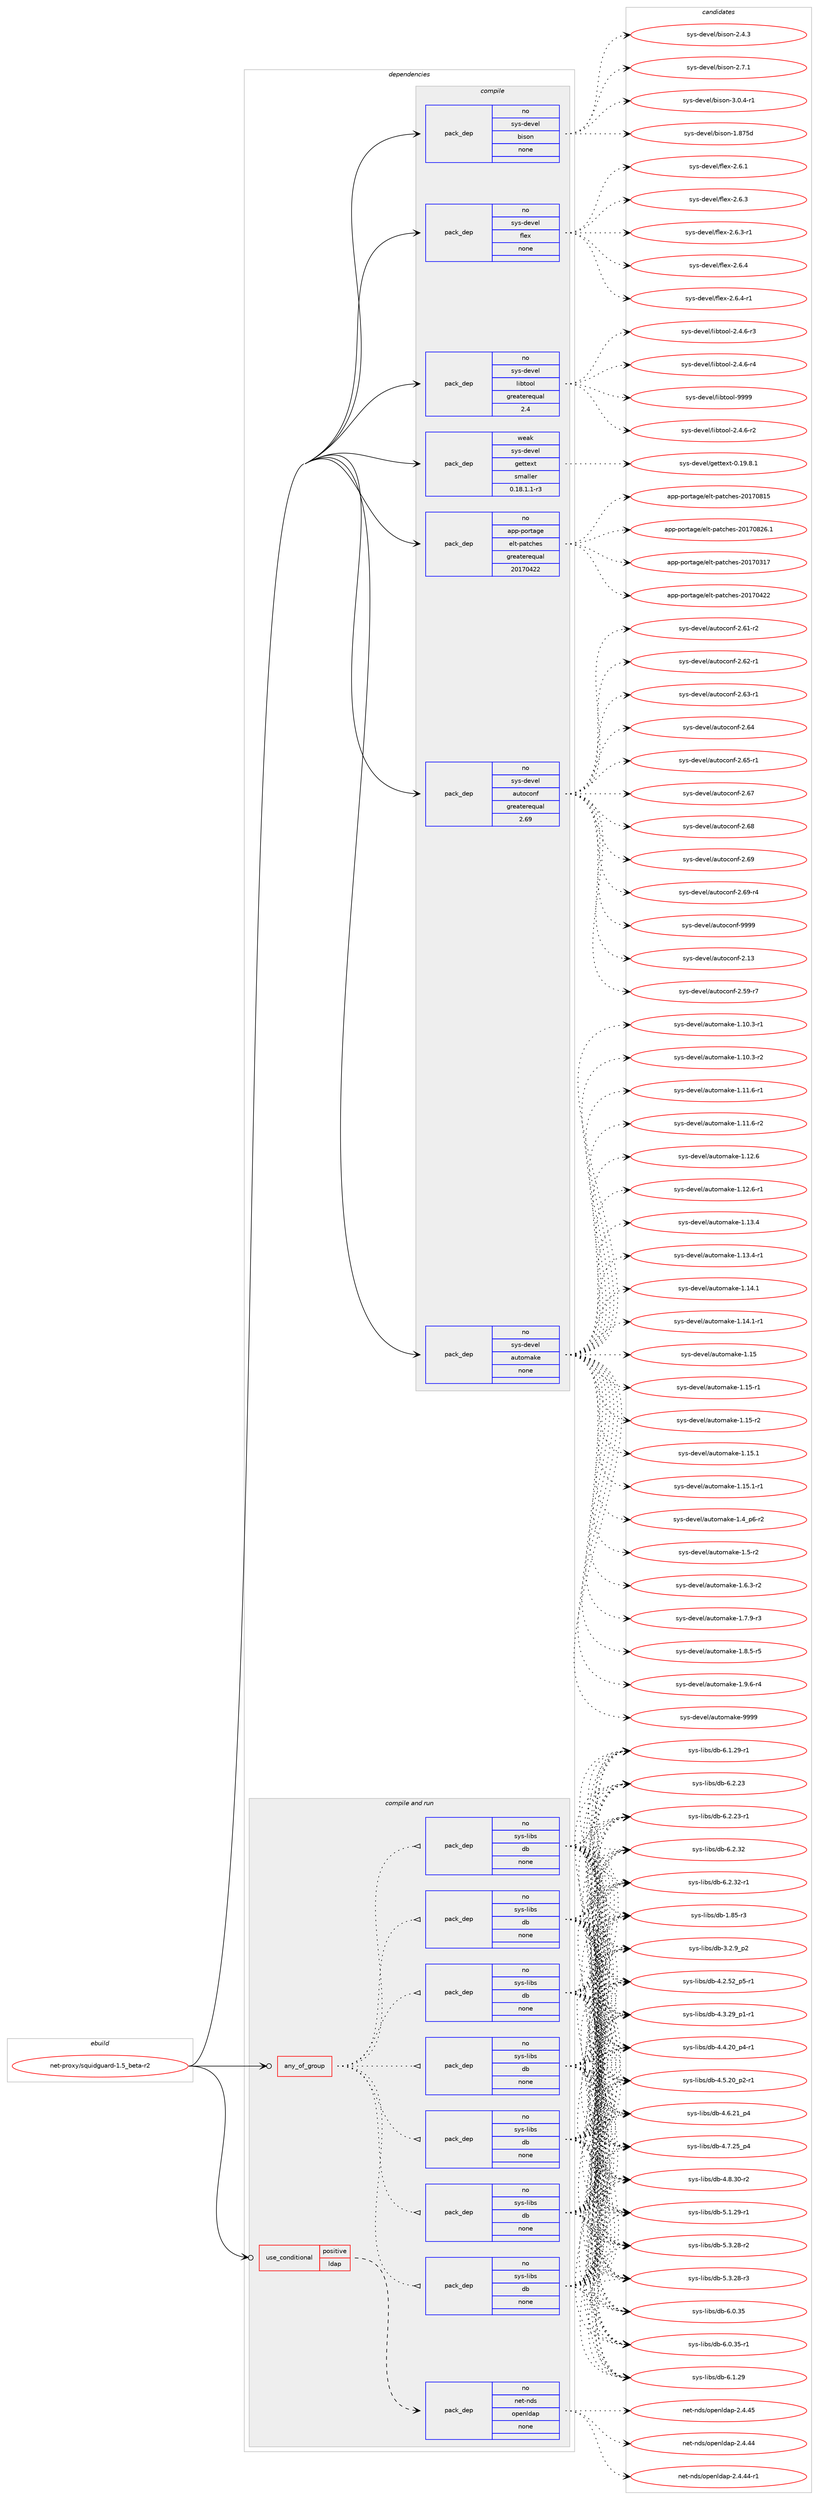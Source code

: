 digraph prolog {

# *************
# Graph options
# *************

newrank=true;
concentrate=true;
compound=true;
graph [rankdir=LR,fontname=Helvetica,fontsize=10,ranksep=1.5];#, ranksep=2.5, nodesep=0.2];
edge  [arrowhead=vee];
node  [fontname=Helvetica,fontsize=10];

# **********
# The ebuild
# **********

subgraph cluster_leftcol {
color=gray;
rank=same;
label=<<i>ebuild</i>>;
id [label="net-proxy/squidguard-1.5_beta-r2", color=red, width=4, href="../net-proxy/squidguard-1.5_beta-r2.svg"];
}

# ****************
# The dependencies
# ****************

subgraph cluster_midcol {
color=gray;
label=<<i>dependencies</i>>;
subgraph cluster_compile {
fillcolor="#eeeeee";
style=filled;
label=<<i>compile</i>>;
subgraph pack321422 {
dependency436905 [label=<<TABLE BORDER="0" CELLBORDER="1" CELLSPACING="0" CELLPADDING="4" WIDTH="220"><TR><TD ROWSPAN="6" CELLPADDING="30">pack_dep</TD></TR><TR><TD WIDTH="110">no</TD></TR><TR><TD>app-portage</TD></TR><TR><TD>elt-patches</TD></TR><TR><TD>greaterequal</TD></TR><TR><TD>20170422</TD></TR></TABLE>>, shape=none, color=blue];
}
id:e -> dependency436905:w [weight=20,style="solid",arrowhead="vee"];
subgraph pack321423 {
dependency436906 [label=<<TABLE BORDER="0" CELLBORDER="1" CELLSPACING="0" CELLPADDING="4" WIDTH="220"><TR><TD ROWSPAN="6" CELLPADDING="30">pack_dep</TD></TR><TR><TD WIDTH="110">no</TD></TR><TR><TD>sys-devel</TD></TR><TR><TD>autoconf</TD></TR><TR><TD>greaterequal</TD></TR><TR><TD>2.69</TD></TR></TABLE>>, shape=none, color=blue];
}
id:e -> dependency436906:w [weight=20,style="solid",arrowhead="vee"];
subgraph pack321424 {
dependency436907 [label=<<TABLE BORDER="0" CELLBORDER="1" CELLSPACING="0" CELLPADDING="4" WIDTH="220"><TR><TD ROWSPAN="6" CELLPADDING="30">pack_dep</TD></TR><TR><TD WIDTH="110">no</TD></TR><TR><TD>sys-devel</TD></TR><TR><TD>automake</TD></TR><TR><TD>none</TD></TR><TR><TD></TD></TR></TABLE>>, shape=none, color=blue];
}
id:e -> dependency436907:w [weight=20,style="solid",arrowhead="vee"];
subgraph pack321425 {
dependency436908 [label=<<TABLE BORDER="0" CELLBORDER="1" CELLSPACING="0" CELLPADDING="4" WIDTH="220"><TR><TD ROWSPAN="6" CELLPADDING="30">pack_dep</TD></TR><TR><TD WIDTH="110">no</TD></TR><TR><TD>sys-devel</TD></TR><TR><TD>bison</TD></TR><TR><TD>none</TD></TR><TR><TD></TD></TR></TABLE>>, shape=none, color=blue];
}
id:e -> dependency436908:w [weight=20,style="solid",arrowhead="vee"];
subgraph pack321426 {
dependency436909 [label=<<TABLE BORDER="0" CELLBORDER="1" CELLSPACING="0" CELLPADDING="4" WIDTH="220"><TR><TD ROWSPAN="6" CELLPADDING="30">pack_dep</TD></TR><TR><TD WIDTH="110">no</TD></TR><TR><TD>sys-devel</TD></TR><TR><TD>flex</TD></TR><TR><TD>none</TD></TR><TR><TD></TD></TR></TABLE>>, shape=none, color=blue];
}
id:e -> dependency436909:w [weight=20,style="solid",arrowhead="vee"];
subgraph pack321427 {
dependency436910 [label=<<TABLE BORDER="0" CELLBORDER="1" CELLSPACING="0" CELLPADDING="4" WIDTH="220"><TR><TD ROWSPAN="6" CELLPADDING="30">pack_dep</TD></TR><TR><TD WIDTH="110">no</TD></TR><TR><TD>sys-devel</TD></TR><TR><TD>libtool</TD></TR><TR><TD>greaterequal</TD></TR><TR><TD>2.4</TD></TR></TABLE>>, shape=none, color=blue];
}
id:e -> dependency436910:w [weight=20,style="solid",arrowhead="vee"];
subgraph pack321428 {
dependency436911 [label=<<TABLE BORDER="0" CELLBORDER="1" CELLSPACING="0" CELLPADDING="4" WIDTH="220"><TR><TD ROWSPAN="6" CELLPADDING="30">pack_dep</TD></TR><TR><TD WIDTH="110">weak</TD></TR><TR><TD>sys-devel</TD></TR><TR><TD>gettext</TD></TR><TR><TD>smaller</TD></TR><TR><TD>0.18.1.1-r3</TD></TR></TABLE>>, shape=none, color=blue];
}
id:e -> dependency436911:w [weight=20,style="solid",arrowhead="vee"];
}
subgraph cluster_compileandrun {
fillcolor="#eeeeee";
style=filled;
label=<<i>compile and run</i>>;
subgraph any7320 {
dependency436912 [label=<<TABLE BORDER="0" CELLBORDER="1" CELLSPACING="0" CELLPADDING="4"><TR><TD CELLPADDING="10">any_of_group</TD></TR></TABLE>>, shape=none, color=red];subgraph pack321429 {
dependency436913 [label=<<TABLE BORDER="0" CELLBORDER="1" CELLSPACING="0" CELLPADDING="4" WIDTH="220"><TR><TD ROWSPAN="6" CELLPADDING="30">pack_dep</TD></TR><TR><TD WIDTH="110">no</TD></TR><TR><TD>sys-libs</TD></TR><TR><TD>db</TD></TR><TR><TD>none</TD></TR><TR><TD></TD></TR></TABLE>>, shape=none, color=blue];
}
dependency436912:e -> dependency436913:w [weight=20,style="dotted",arrowhead="oinv"];
subgraph pack321430 {
dependency436914 [label=<<TABLE BORDER="0" CELLBORDER="1" CELLSPACING="0" CELLPADDING="4" WIDTH="220"><TR><TD ROWSPAN="6" CELLPADDING="30">pack_dep</TD></TR><TR><TD WIDTH="110">no</TD></TR><TR><TD>sys-libs</TD></TR><TR><TD>db</TD></TR><TR><TD>none</TD></TR><TR><TD></TD></TR></TABLE>>, shape=none, color=blue];
}
dependency436912:e -> dependency436914:w [weight=20,style="dotted",arrowhead="oinv"];
subgraph pack321431 {
dependency436915 [label=<<TABLE BORDER="0" CELLBORDER="1" CELLSPACING="0" CELLPADDING="4" WIDTH="220"><TR><TD ROWSPAN="6" CELLPADDING="30">pack_dep</TD></TR><TR><TD WIDTH="110">no</TD></TR><TR><TD>sys-libs</TD></TR><TR><TD>db</TD></TR><TR><TD>none</TD></TR><TR><TD></TD></TR></TABLE>>, shape=none, color=blue];
}
dependency436912:e -> dependency436915:w [weight=20,style="dotted",arrowhead="oinv"];
subgraph pack321432 {
dependency436916 [label=<<TABLE BORDER="0" CELLBORDER="1" CELLSPACING="0" CELLPADDING="4" WIDTH="220"><TR><TD ROWSPAN="6" CELLPADDING="30">pack_dep</TD></TR><TR><TD WIDTH="110">no</TD></TR><TR><TD>sys-libs</TD></TR><TR><TD>db</TD></TR><TR><TD>none</TD></TR><TR><TD></TD></TR></TABLE>>, shape=none, color=blue];
}
dependency436912:e -> dependency436916:w [weight=20,style="dotted",arrowhead="oinv"];
subgraph pack321433 {
dependency436917 [label=<<TABLE BORDER="0" CELLBORDER="1" CELLSPACING="0" CELLPADDING="4" WIDTH="220"><TR><TD ROWSPAN="6" CELLPADDING="30">pack_dep</TD></TR><TR><TD WIDTH="110">no</TD></TR><TR><TD>sys-libs</TD></TR><TR><TD>db</TD></TR><TR><TD>none</TD></TR><TR><TD></TD></TR></TABLE>>, shape=none, color=blue];
}
dependency436912:e -> dependency436917:w [weight=20,style="dotted",arrowhead="oinv"];
subgraph pack321434 {
dependency436918 [label=<<TABLE BORDER="0" CELLBORDER="1" CELLSPACING="0" CELLPADDING="4" WIDTH="220"><TR><TD ROWSPAN="6" CELLPADDING="30">pack_dep</TD></TR><TR><TD WIDTH="110">no</TD></TR><TR><TD>sys-libs</TD></TR><TR><TD>db</TD></TR><TR><TD>none</TD></TR><TR><TD></TD></TR></TABLE>>, shape=none, color=blue];
}
dependency436912:e -> dependency436918:w [weight=20,style="dotted",arrowhead="oinv"];
subgraph pack321435 {
dependency436919 [label=<<TABLE BORDER="0" CELLBORDER="1" CELLSPACING="0" CELLPADDING="4" WIDTH="220"><TR><TD ROWSPAN="6" CELLPADDING="30">pack_dep</TD></TR><TR><TD WIDTH="110">no</TD></TR><TR><TD>sys-libs</TD></TR><TR><TD>db</TD></TR><TR><TD>none</TD></TR><TR><TD></TD></TR></TABLE>>, shape=none, color=blue];
}
dependency436912:e -> dependency436919:w [weight=20,style="dotted",arrowhead="oinv"];
}
id:e -> dependency436912:w [weight=20,style="solid",arrowhead="odotvee"];
subgraph cond107930 {
dependency436920 [label=<<TABLE BORDER="0" CELLBORDER="1" CELLSPACING="0" CELLPADDING="4"><TR><TD ROWSPAN="3" CELLPADDING="10">use_conditional</TD></TR><TR><TD>positive</TD></TR><TR><TD>ldap</TD></TR></TABLE>>, shape=none, color=red];
subgraph pack321436 {
dependency436921 [label=<<TABLE BORDER="0" CELLBORDER="1" CELLSPACING="0" CELLPADDING="4" WIDTH="220"><TR><TD ROWSPAN="6" CELLPADDING="30">pack_dep</TD></TR><TR><TD WIDTH="110">no</TD></TR><TR><TD>net-nds</TD></TR><TR><TD>openldap</TD></TR><TR><TD>none</TD></TR><TR><TD></TD></TR></TABLE>>, shape=none, color=blue];
}
dependency436920:e -> dependency436921:w [weight=20,style="dashed",arrowhead="vee"];
}
id:e -> dependency436920:w [weight=20,style="solid",arrowhead="odotvee"];
}
subgraph cluster_run {
fillcolor="#eeeeee";
style=filled;
label=<<i>run</i>>;
}
}

# **************
# The candidates
# **************

subgraph cluster_choices {
rank=same;
color=gray;
label=<<i>candidates</i>>;

subgraph choice321422 {
color=black;
nodesep=1;
choice97112112451121111141169710310147101108116451129711699104101115455048495548514955 [label="app-portage/elt-patches-20170317", color=red, width=4,href="../app-portage/elt-patches-20170317.svg"];
choice97112112451121111141169710310147101108116451129711699104101115455048495548525050 [label="app-portage/elt-patches-20170422", color=red, width=4,href="../app-portage/elt-patches-20170422.svg"];
choice97112112451121111141169710310147101108116451129711699104101115455048495548564953 [label="app-portage/elt-patches-20170815", color=red, width=4,href="../app-portage/elt-patches-20170815.svg"];
choice971121124511211111411697103101471011081164511297116991041011154550484955485650544649 [label="app-portage/elt-patches-20170826.1", color=red, width=4,href="../app-portage/elt-patches-20170826.1.svg"];
dependency436905:e -> choice97112112451121111141169710310147101108116451129711699104101115455048495548514955:w [style=dotted,weight="100"];
dependency436905:e -> choice97112112451121111141169710310147101108116451129711699104101115455048495548525050:w [style=dotted,weight="100"];
dependency436905:e -> choice97112112451121111141169710310147101108116451129711699104101115455048495548564953:w [style=dotted,weight="100"];
dependency436905:e -> choice971121124511211111411697103101471011081164511297116991041011154550484955485650544649:w [style=dotted,weight="100"];
}
subgraph choice321423 {
color=black;
nodesep=1;
choice115121115451001011181011084797117116111991111101024550464951 [label="sys-devel/autoconf-2.13", color=red, width=4,href="../sys-devel/autoconf-2.13.svg"];
choice1151211154510010111810110847971171161119911111010245504653574511455 [label="sys-devel/autoconf-2.59-r7", color=red, width=4,href="../sys-devel/autoconf-2.59-r7.svg"];
choice1151211154510010111810110847971171161119911111010245504654494511450 [label="sys-devel/autoconf-2.61-r2", color=red, width=4,href="../sys-devel/autoconf-2.61-r2.svg"];
choice1151211154510010111810110847971171161119911111010245504654504511449 [label="sys-devel/autoconf-2.62-r1", color=red, width=4,href="../sys-devel/autoconf-2.62-r1.svg"];
choice1151211154510010111810110847971171161119911111010245504654514511449 [label="sys-devel/autoconf-2.63-r1", color=red, width=4,href="../sys-devel/autoconf-2.63-r1.svg"];
choice115121115451001011181011084797117116111991111101024550465452 [label="sys-devel/autoconf-2.64", color=red, width=4,href="../sys-devel/autoconf-2.64.svg"];
choice1151211154510010111810110847971171161119911111010245504654534511449 [label="sys-devel/autoconf-2.65-r1", color=red, width=4,href="../sys-devel/autoconf-2.65-r1.svg"];
choice115121115451001011181011084797117116111991111101024550465455 [label="sys-devel/autoconf-2.67", color=red, width=4,href="../sys-devel/autoconf-2.67.svg"];
choice115121115451001011181011084797117116111991111101024550465456 [label="sys-devel/autoconf-2.68", color=red, width=4,href="../sys-devel/autoconf-2.68.svg"];
choice115121115451001011181011084797117116111991111101024550465457 [label="sys-devel/autoconf-2.69", color=red, width=4,href="../sys-devel/autoconf-2.69.svg"];
choice1151211154510010111810110847971171161119911111010245504654574511452 [label="sys-devel/autoconf-2.69-r4", color=red, width=4,href="../sys-devel/autoconf-2.69-r4.svg"];
choice115121115451001011181011084797117116111991111101024557575757 [label="sys-devel/autoconf-9999", color=red, width=4,href="../sys-devel/autoconf-9999.svg"];
dependency436906:e -> choice115121115451001011181011084797117116111991111101024550464951:w [style=dotted,weight="100"];
dependency436906:e -> choice1151211154510010111810110847971171161119911111010245504653574511455:w [style=dotted,weight="100"];
dependency436906:e -> choice1151211154510010111810110847971171161119911111010245504654494511450:w [style=dotted,weight="100"];
dependency436906:e -> choice1151211154510010111810110847971171161119911111010245504654504511449:w [style=dotted,weight="100"];
dependency436906:e -> choice1151211154510010111810110847971171161119911111010245504654514511449:w [style=dotted,weight="100"];
dependency436906:e -> choice115121115451001011181011084797117116111991111101024550465452:w [style=dotted,weight="100"];
dependency436906:e -> choice1151211154510010111810110847971171161119911111010245504654534511449:w [style=dotted,weight="100"];
dependency436906:e -> choice115121115451001011181011084797117116111991111101024550465455:w [style=dotted,weight="100"];
dependency436906:e -> choice115121115451001011181011084797117116111991111101024550465456:w [style=dotted,weight="100"];
dependency436906:e -> choice115121115451001011181011084797117116111991111101024550465457:w [style=dotted,weight="100"];
dependency436906:e -> choice1151211154510010111810110847971171161119911111010245504654574511452:w [style=dotted,weight="100"];
dependency436906:e -> choice115121115451001011181011084797117116111991111101024557575757:w [style=dotted,weight="100"];
}
subgraph choice321424 {
color=black;
nodesep=1;
choice11512111545100101118101108479711711611110997107101454946494846514511449 [label="sys-devel/automake-1.10.3-r1", color=red, width=4,href="../sys-devel/automake-1.10.3-r1.svg"];
choice11512111545100101118101108479711711611110997107101454946494846514511450 [label="sys-devel/automake-1.10.3-r2", color=red, width=4,href="../sys-devel/automake-1.10.3-r2.svg"];
choice11512111545100101118101108479711711611110997107101454946494946544511449 [label="sys-devel/automake-1.11.6-r1", color=red, width=4,href="../sys-devel/automake-1.11.6-r1.svg"];
choice11512111545100101118101108479711711611110997107101454946494946544511450 [label="sys-devel/automake-1.11.6-r2", color=red, width=4,href="../sys-devel/automake-1.11.6-r2.svg"];
choice1151211154510010111810110847971171161111099710710145494649504654 [label="sys-devel/automake-1.12.6", color=red, width=4,href="../sys-devel/automake-1.12.6.svg"];
choice11512111545100101118101108479711711611110997107101454946495046544511449 [label="sys-devel/automake-1.12.6-r1", color=red, width=4,href="../sys-devel/automake-1.12.6-r1.svg"];
choice1151211154510010111810110847971171161111099710710145494649514652 [label="sys-devel/automake-1.13.4", color=red, width=4,href="../sys-devel/automake-1.13.4.svg"];
choice11512111545100101118101108479711711611110997107101454946495146524511449 [label="sys-devel/automake-1.13.4-r1", color=red, width=4,href="../sys-devel/automake-1.13.4-r1.svg"];
choice1151211154510010111810110847971171161111099710710145494649524649 [label="sys-devel/automake-1.14.1", color=red, width=4,href="../sys-devel/automake-1.14.1.svg"];
choice11512111545100101118101108479711711611110997107101454946495246494511449 [label="sys-devel/automake-1.14.1-r1", color=red, width=4,href="../sys-devel/automake-1.14.1-r1.svg"];
choice115121115451001011181011084797117116111109971071014549464953 [label="sys-devel/automake-1.15", color=red, width=4,href="../sys-devel/automake-1.15.svg"];
choice1151211154510010111810110847971171161111099710710145494649534511449 [label="sys-devel/automake-1.15-r1", color=red, width=4,href="../sys-devel/automake-1.15-r1.svg"];
choice1151211154510010111810110847971171161111099710710145494649534511450 [label="sys-devel/automake-1.15-r2", color=red, width=4,href="../sys-devel/automake-1.15-r2.svg"];
choice1151211154510010111810110847971171161111099710710145494649534649 [label="sys-devel/automake-1.15.1", color=red, width=4,href="../sys-devel/automake-1.15.1.svg"];
choice11512111545100101118101108479711711611110997107101454946495346494511449 [label="sys-devel/automake-1.15.1-r1", color=red, width=4,href="../sys-devel/automake-1.15.1-r1.svg"];
choice115121115451001011181011084797117116111109971071014549465295112544511450 [label="sys-devel/automake-1.4_p6-r2", color=red, width=4,href="../sys-devel/automake-1.4_p6-r2.svg"];
choice11512111545100101118101108479711711611110997107101454946534511450 [label="sys-devel/automake-1.5-r2", color=red, width=4,href="../sys-devel/automake-1.5-r2.svg"];
choice115121115451001011181011084797117116111109971071014549465446514511450 [label="sys-devel/automake-1.6.3-r2", color=red, width=4,href="../sys-devel/automake-1.6.3-r2.svg"];
choice115121115451001011181011084797117116111109971071014549465546574511451 [label="sys-devel/automake-1.7.9-r3", color=red, width=4,href="../sys-devel/automake-1.7.9-r3.svg"];
choice115121115451001011181011084797117116111109971071014549465646534511453 [label="sys-devel/automake-1.8.5-r5", color=red, width=4,href="../sys-devel/automake-1.8.5-r5.svg"];
choice115121115451001011181011084797117116111109971071014549465746544511452 [label="sys-devel/automake-1.9.6-r4", color=red, width=4,href="../sys-devel/automake-1.9.6-r4.svg"];
choice115121115451001011181011084797117116111109971071014557575757 [label="sys-devel/automake-9999", color=red, width=4,href="../sys-devel/automake-9999.svg"];
dependency436907:e -> choice11512111545100101118101108479711711611110997107101454946494846514511449:w [style=dotted,weight="100"];
dependency436907:e -> choice11512111545100101118101108479711711611110997107101454946494846514511450:w [style=dotted,weight="100"];
dependency436907:e -> choice11512111545100101118101108479711711611110997107101454946494946544511449:w [style=dotted,weight="100"];
dependency436907:e -> choice11512111545100101118101108479711711611110997107101454946494946544511450:w [style=dotted,weight="100"];
dependency436907:e -> choice1151211154510010111810110847971171161111099710710145494649504654:w [style=dotted,weight="100"];
dependency436907:e -> choice11512111545100101118101108479711711611110997107101454946495046544511449:w [style=dotted,weight="100"];
dependency436907:e -> choice1151211154510010111810110847971171161111099710710145494649514652:w [style=dotted,weight="100"];
dependency436907:e -> choice11512111545100101118101108479711711611110997107101454946495146524511449:w [style=dotted,weight="100"];
dependency436907:e -> choice1151211154510010111810110847971171161111099710710145494649524649:w [style=dotted,weight="100"];
dependency436907:e -> choice11512111545100101118101108479711711611110997107101454946495246494511449:w [style=dotted,weight="100"];
dependency436907:e -> choice115121115451001011181011084797117116111109971071014549464953:w [style=dotted,weight="100"];
dependency436907:e -> choice1151211154510010111810110847971171161111099710710145494649534511449:w [style=dotted,weight="100"];
dependency436907:e -> choice1151211154510010111810110847971171161111099710710145494649534511450:w [style=dotted,weight="100"];
dependency436907:e -> choice1151211154510010111810110847971171161111099710710145494649534649:w [style=dotted,weight="100"];
dependency436907:e -> choice11512111545100101118101108479711711611110997107101454946495346494511449:w [style=dotted,weight="100"];
dependency436907:e -> choice115121115451001011181011084797117116111109971071014549465295112544511450:w [style=dotted,weight="100"];
dependency436907:e -> choice11512111545100101118101108479711711611110997107101454946534511450:w [style=dotted,weight="100"];
dependency436907:e -> choice115121115451001011181011084797117116111109971071014549465446514511450:w [style=dotted,weight="100"];
dependency436907:e -> choice115121115451001011181011084797117116111109971071014549465546574511451:w [style=dotted,weight="100"];
dependency436907:e -> choice115121115451001011181011084797117116111109971071014549465646534511453:w [style=dotted,weight="100"];
dependency436907:e -> choice115121115451001011181011084797117116111109971071014549465746544511452:w [style=dotted,weight="100"];
dependency436907:e -> choice115121115451001011181011084797117116111109971071014557575757:w [style=dotted,weight="100"];
}
subgraph choice321425 {
color=black;
nodesep=1;
choice115121115451001011181011084798105115111110454946565553100 [label="sys-devel/bison-1.875d", color=red, width=4,href="../sys-devel/bison-1.875d.svg"];
choice115121115451001011181011084798105115111110455046524651 [label="sys-devel/bison-2.4.3", color=red, width=4,href="../sys-devel/bison-2.4.3.svg"];
choice115121115451001011181011084798105115111110455046554649 [label="sys-devel/bison-2.7.1", color=red, width=4,href="../sys-devel/bison-2.7.1.svg"];
choice1151211154510010111810110847981051151111104551464846524511449 [label="sys-devel/bison-3.0.4-r1", color=red, width=4,href="../sys-devel/bison-3.0.4-r1.svg"];
dependency436908:e -> choice115121115451001011181011084798105115111110454946565553100:w [style=dotted,weight="100"];
dependency436908:e -> choice115121115451001011181011084798105115111110455046524651:w [style=dotted,weight="100"];
dependency436908:e -> choice115121115451001011181011084798105115111110455046554649:w [style=dotted,weight="100"];
dependency436908:e -> choice1151211154510010111810110847981051151111104551464846524511449:w [style=dotted,weight="100"];
}
subgraph choice321426 {
color=black;
nodesep=1;
choice1151211154510010111810110847102108101120455046544649 [label="sys-devel/flex-2.6.1", color=red, width=4,href="../sys-devel/flex-2.6.1.svg"];
choice1151211154510010111810110847102108101120455046544651 [label="sys-devel/flex-2.6.3", color=red, width=4,href="../sys-devel/flex-2.6.3.svg"];
choice11512111545100101118101108471021081011204550465446514511449 [label="sys-devel/flex-2.6.3-r1", color=red, width=4,href="../sys-devel/flex-2.6.3-r1.svg"];
choice1151211154510010111810110847102108101120455046544652 [label="sys-devel/flex-2.6.4", color=red, width=4,href="../sys-devel/flex-2.6.4.svg"];
choice11512111545100101118101108471021081011204550465446524511449 [label="sys-devel/flex-2.6.4-r1", color=red, width=4,href="../sys-devel/flex-2.6.4-r1.svg"];
dependency436909:e -> choice1151211154510010111810110847102108101120455046544649:w [style=dotted,weight="100"];
dependency436909:e -> choice1151211154510010111810110847102108101120455046544651:w [style=dotted,weight="100"];
dependency436909:e -> choice11512111545100101118101108471021081011204550465446514511449:w [style=dotted,weight="100"];
dependency436909:e -> choice1151211154510010111810110847102108101120455046544652:w [style=dotted,weight="100"];
dependency436909:e -> choice11512111545100101118101108471021081011204550465446524511449:w [style=dotted,weight="100"];
}
subgraph choice321427 {
color=black;
nodesep=1;
choice1151211154510010111810110847108105981161111111084550465246544511450 [label="sys-devel/libtool-2.4.6-r2", color=red, width=4,href="../sys-devel/libtool-2.4.6-r2.svg"];
choice1151211154510010111810110847108105981161111111084550465246544511451 [label="sys-devel/libtool-2.4.6-r3", color=red, width=4,href="../sys-devel/libtool-2.4.6-r3.svg"];
choice1151211154510010111810110847108105981161111111084550465246544511452 [label="sys-devel/libtool-2.4.6-r4", color=red, width=4,href="../sys-devel/libtool-2.4.6-r4.svg"];
choice1151211154510010111810110847108105981161111111084557575757 [label="sys-devel/libtool-9999", color=red, width=4,href="../sys-devel/libtool-9999.svg"];
dependency436910:e -> choice1151211154510010111810110847108105981161111111084550465246544511450:w [style=dotted,weight="100"];
dependency436910:e -> choice1151211154510010111810110847108105981161111111084550465246544511451:w [style=dotted,weight="100"];
dependency436910:e -> choice1151211154510010111810110847108105981161111111084550465246544511452:w [style=dotted,weight="100"];
dependency436910:e -> choice1151211154510010111810110847108105981161111111084557575757:w [style=dotted,weight="100"];
}
subgraph choice321428 {
color=black;
nodesep=1;
choice1151211154510010111810110847103101116116101120116454846495746564649 [label="sys-devel/gettext-0.19.8.1", color=red, width=4,href="../sys-devel/gettext-0.19.8.1.svg"];
dependency436911:e -> choice1151211154510010111810110847103101116116101120116454846495746564649:w [style=dotted,weight="100"];
}
subgraph choice321429 {
color=black;
nodesep=1;
choice1151211154510810598115471009845494656534511451 [label="sys-libs/db-1.85-r3", color=red, width=4,href="../sys-libs/db-1.85-r3.svg"];
choice115121115451081059811547100984551465046579511250 [label="sys-libs/db-3.2.9_p2", color=red, width=4,href="../sys-libs/db-3.2.9_p2.svg"];
choice115121115451081059811547100984552465046535095112534511449 [label="sys-libs/db-4.2.52_p5-r1", color=red, width=4,href="../sys-libs/db-4.2.52_p5-r1.svg"];
choice115121115451081059811547100984552465146505795112494511449 [label="sys-libs/db-4.3.29_p1-r1", color=red, width=4,href="../sys-libs/db-4.3.29_p1-r1.svg"];
choice115121115451081059811547100984552465246504895112524511449 [label="sys-libs/db-4.4.20_p4-r1", color=red, width=4,href="../sys-libs/db-4.4.20_p4-r1.svg"];
choice115121115451081059811547100984552465346504895112504511449 [label="sys-libs/db-4.5.20_p2-r1", color=red, width=4,href="../sys-libs/db-4.5.20_p2-r1.svg"];
choice11512111545108105981154710098455246544650499511252 [label="sys-libs/db-4.6.21_p4", color=red, width=4,href="../sys-libs/db-4.6.21_p4.svg"];
choice11512111545108105981154710098455246554650539511252 [label="sys-libs/db-4.7.25_p4", color=red, width=4,href="../sys-libs/db-4.7.25_p4.svg"];
choice11512111545108105981154710098455246564651484511450 [label="sys-libs/db-4.8.30-r2", color=red, width=4,href="../sys-libs/db-4.8.30-r2.svg"];
choice11512111545108105981154710098455346494650574511449 [label="sys-libs/db-5.1.29-r1", color=red, width=4,href="../sys-libs/db-5.1.29-r1.svg"];
choice11512111545108105981154710098455346514650564511450 [label="sys-libs/db-5.3.28-r2", color=red, width=4,href="../sys-libs/db-5.3.28-r2.svg"];
choice11512111545108105981154710098455346514650564511451 [label="sys-libs/db-5.3.28-r3", color=red, width=4,href="../sys-libs/db-5.3.28-r3.svg"];
choice1151211154510810598115471009845544648465153 [label="sys-libs/db-6.0.35", color=red, width=4,href="../sys-libs/db-6.0.35.svg"];
choice11512111545108105981154710098455446484651534511449 [label="sys-libs/db-6.0.35-r1", color=red, width=4,href="../sys-libs/db-6.0.35-r1.svg"];
choice1151211154510810598115471009845544649465057 [label="sys-libs/db-6.1.29", color=red, width=4,href="../sys-libs/db-6.1.29.svg"];
choice11512111545108105981154710098455446494650574511449 [label="sys-libs/db-6.1.29-r1", color=red, width=4,href="../sys-libs/db-6.1.29-r1.svg"];
choice1151211154510810598115471009845544650465051 [label="sys-libs/db-6.2.23", color=red, width=4,href="../sys-libs/db-6.2.23.svg"];
choice11512111545108105981154710098455446504650514511449 [label="sys-libs/db-6.2.23-r1", color=red, width=4,href="../sys-libs/db-6.2.23-r1.svg"];
choice1151211154510810598115471009845544650465150 [label="sys-libs/db-6.2.32", color=red, width=4,href="../sys-libs/db-6.2.32.svg"];
choice11512111545108105981154710098455446504651504511449 [label="sys-libs/db-6.2.32-r1", color=red, width=4,href="../sys-libs/db-6.2.32-r1.svg"];
dependency436913:e -> choice1151211154510810598115471009845494656534511451:w [style=dotted,weight="100"];
dependency436913:e -> choice115121115451081059811547100984551465046579511250:w [style=dotted,weight="100"];
dependency436913:e -> choice115121115451081059811547100984552465046535095112534511449:w [style=dotted,weight="100"];
dependency436913:e -> choice115121115451081059811547100984552465146505795112494511449:w [style=dotted,weight="100"];
dependency436913:e -> choice115121115451081059811547100984552465246504895112524511449:w [style=dotted,weight="100"];
dependency436913:e -> choice115121115451081059811547100984552465346504895112504511449:w [style=dotted,weight="100"];
dependency436913:e -> choice11512111545108105981154710098455246544650499511252:w [style=dotted,weight="100"];
dependency436913:e -> choice11512111545108105981154710098455246554650539511252:w [style=dotted,weight="100"];
dependency436913:e -> choice11512111545108105981154710098455246564651484511450:w [style=dotted,weight="100"];
dependency436913:e -> choice11512111545108105981154710098455346494650574511449:w [style=dotted,weight="100"];
dependency436913:e -> choice11512111545108105981154710098455346514650564511450:w [style=dotted,weight="100"];
dependency436913:e -> choice11512111545108105981154710098455346514650564511451:w [style=dotted,weight="100"];
dependency436913:e -> choice1151211154510810598115471009845544648465153:w [style=dotted,weight="100"];
dependency436913:e -> choice11512111545108105981154710098455446484651534511449:w [style=dotted,weight="100"];
dependency436913:e -> choice1151211154510810598115471009845544649465057:w [style=dotted,weight="100"];
dependency436913:e -> choice11512111545108105981154710098455446494650574511449:w [style=dotted,weight="100"];
dependency436913:e -> choice1151211154510810598115471009845544650465051:w [style=dotted,weight="100"];
dependency436913:e -> choice11512111545108105981154710098455446504650514511449:w [style=dotted,weight="100"];
dependency436913:e -> choice1151211154510810598115471009845544650465150:w [style=dotted,weight="100"];
dependency436913:e -> choice11512111545108105981154710098455446504651504511449:w [style=dotted,weight="100"];
}
subgraph choice321430 {
color=black;
nodesep=1;
choice1151211154510810598115471009845494656534511451 [label="sys-libs/db-1.85-r3", color=red, width=4,href="../sys-libs/db-1.85-r3.svg"];
choice115121115451081059811547100984551465046579511250 [label="sys-libs/db-3.2.9_p2", color=red, width=4,href="../sys-libs/db-3.2.9_p2.svg"];
choice115121115451081059811547100984552465046535095112534511449 [label="sys-libs/db-4.2.52_p5-r1", color=red, width=4,href="../sys-libs/db-4.2.52_p5-r1.svg"];
choice115121115451081059811547100984552465146505795112494511449 [label="sys-libs/db-4.3.29_p1-r1", color=red, width=4,href="../sys-libs/db-4.3.29_p1-r1.svg"];
choice115121115451081059811547100984552465246504895112524511449 [label="sys-libs/db-4.4.20_p4-r1", color=red, width=4,href="../sys-libs/db-4.4.20_p4-r1.svg"];
choice115121115451081059811547100984552465346504895112504511449 [label="sys-libs/db-4.5.20_p2-r1", color=red, width=4,href="../sys-libs/db-4.5.20_p2-r1.svg"];
choice11512111545108105981154710098455246544650499511252 [label="sys-libs/db-4.6.21_p4", color=red, width=4,href="../sys-libs/db-4.6.21_p4.svg"];
choice11512111545108105981154710098455246554650539511252 [label="sys-libs/db-4.7.25_p4", color=red, width=4,href="../sys-libs/db-4.7.25_p4.svg"];
choice11512111545108105981154710098455246564651484511450 [label="sys-libs/db-4.8.30-r2", color=red, width=4,href="../sys-libs/db-4.8.30-r2.svg"];
choice11512111545108105981154710098455346494650574511449 [label="sys-libs/db-5.1.29-r1", color=red, width=4,href="../sys-libs/db-5.1.29-r1.svg"];
choice11512111545108105981154710098455346514650564511450 [label="sys-libs/db-5.3.28-r2", color=red, width=4,href="../sys-libs/db-5.3.28-r2.svg"];
choice11512111545108105981154710098455346514650564511451 [label="sys-libs/db-5.3.28-r3", color=red, width=4,href="../sys-libs/db-5.3.28-r3.svg"];
choice1151211154510810598115471009845544648465153 [label="sys-libs/db-6.0.35", color=red, width=4,href="../sys-libs/db-6.0.35.svg"];
choice11512111545108105981154710098455446484651534511449 [label="sys-libs/db-6.0.35-r1", color=red, width=4,href="../sys-libs/db-6.0.35-r1.svg"];
choice1151211154510810598115471009845544649465057 [label="sys-libs/db-6.1.29", color=red, width=4,href="../sys-libs/db-6.1.29.svg"];
choice11512111545108105981154710098455446494650574511449 [label="sys-libs/db-6.1.29-r1", color=red, width=4,href="../sys-libs/db-6.1.29-r1.svg"];
choice1151211154510810598115471009845544650465051 [label="sys-libs/db-6.2.23", color=red, width=4,href="../sys-libs/db-6.2.23.svg"];
choice11512111545108105981154710098455446504650514511449 [label="sys-libs/db-6.2.23-r1", color=red, width=4,href="../sys-libs/db-6.2.23-r1.svg"];
choice1151211154510810598115471009845544650465150 [label="sys-libs/db-6.2.32", color=red, width=4,href="../sys-libs/db-6.2.32.svg"];
choice11512111545108105981154710098455446504651504511449 [label="sys-libs/db-6.2.32-r1", color=red, width=4,href="../sys-libs/db-6.2.32-r1.svg"];
dependency436914:e -> choice1151211154510810598115471009845494656534511451:w [style=dotted,weight="100"];
dependency436914:e -> choice115121115451081059811547100984551465046579511250:w [style=dotted,weight="100"];
dependency436914:e -> choice115121115451081059811547100984552465046535095112534511449:w [style=dotted,weight="100"];
dependency436914:e -> choice115121115451081059811547100984552465146505795112494511449:w [style=dotted,weight="100"];
dependency436914:e -> choice115121115451081059811547100984552465246504895112524511449:w [style=dotted,weight="100"];
dependency436914:e -> choice115121115451081059811547100984552465346504895112504511449:w [style=dotted,weight="100"];
dependency436914:e -> choice11512111545108105981154710098455246544650499511252:w [style=dotted,weight="100"];
dependency436914:e -> choice11512111545108105981154710098455246554650539511252:w [style=dotted,weight="100"];
dependency436914:e -> choice11512111545108105981154710098455246564651484511450:w [style=dotted,weight="100"];
dependency436914:e -> choice11512111545108105981154710098455346494650574511449:w [style=dotted,weight="100"];
dependency436914:e -> choice11512111545108105981154710098455346514650564511450:w [style=dotted,weight="100"];
dependency436914:e -> choice11512111545108105981154710098455346514650564511451:w [style=dotted,weight="100"];
dependency436914:e -> choice1151211154510810598115471009845544648465153:w [style=dotted,weight="100"];
dependency436914:e -> choice11512111545108105981154710098455446484651534511449:w [style=dotted,weight="100"];
dependency436914:e -> choice1151211154510810598115471009845544649465057:w [style=dotted,weight="100"];
dependency436914:e -> choice11512111545108105981154710098455446494650574511449:w [style=dotted,weight="100"];
dependency436914:e -> choice1151211154510810598115471009845544650465051:w [style=dotted,weight="100"];
dependency436914:e -> choice11512111545108105981154710098455446504650514511449:w [style=dotted,weight="100"];
dependency436914:e -> choice1151211154510810598115471009845544650465150:w [style=dotted,weight="100"];
dependency436914:e -> choice11512111545108105981154710098455446504651504511449:w [style=dotted,weight="100"];
}
subgraph choice321431 {
color=black;
nodesep=1;
choice1151211154510810598115471009845494656534511451 [label="sys-libs/db-1.85-r3", color=red, width=4,href="../sys-libs/db-1.85-r3.svg"];
choice115121115451081059811547100984551465046579511250 [label="sys-libs/db-3.2.9_p2", color=red, width=4,href="../sys-libs/db-3.2.9_p2.svg"];
choice115121115451081059811547100984552465046535095112534511449 [label="sys-libs/db-4.2.52_p5-r1", color=red, width=4,href="../sys-libs/db-4.2.52_p5-r1.svg"];
choice115121115451081059811547100984552465146505795112494511449 [label="sys-libs/db-4.3.29_p1-r1", color=red, width=4,href="../sys-libs/db-4.3.29_p1-r1.svg"];
choice115121115451081059811547100984552465246504895112524511449 [label="sys-libs/db-4.4.20_p4-r1", color=red, width=4,href="../sys-libs/db-4.4.20_p4-r1.svg"];
choice115121115451081059811547100984552465346504895112504511449 [label="sys-libs/db-4.5.20_p2-r1", color=red, width=4,href="../sys-libs/db-4.5.20_p2-r1.svg"];
choice11512111545108105981154710098455246544650499511252 [label="sys-libs/db-4.6.21_p4", color=red, width=4,href="../sys-libs/db-4.6.21_p4.svg"];
choice11512111545108105981154710098455246554650539511252 [label="sys-libs/db-4.7.25_p4", color=red, width=4,href="../sys-libs/db-4.7.25_p4.svg"];
choice11512111545108105981154710098455246564651484511450 [label="sys-libs/db-4.8.30-r2", color=red, width=4,href="../sys-libs/db-4.8.30-r2.svg"];
choice11512111545108105981154710098455346494650574511449 [label="sys-libs/db-5.1.29-r1", color=red, width=4,href="../sys-libs/db-5.1.29-r1.svg"];
choice11512111545108105981154710098455346514650564511450 [label="sys-libs/db-5.3.28-r2", color=red, width=4,href="../sys-libs/db-5.3.28-r2.svg"];
choice11512111545108105981154710098455346514650564511451 [label="sys-libs/db-5.3.28-r3", color=red, width=4,href="../sys-libs/db-5.3.28-r3.svg"];
choice1151211154510810598115471009845544648465153 [label="sys-libs/db-6.0.35", color=red, width=4,href="../sys-libs/db-6.0.35.svg"];
choice11512111545108105981154710098455446484651534511449 [label="sys-libs/db-6.0.35-r1", color=red, width=4,href="../sys-libs/db-6.0.35-r1.svg"];
choice1151211154510810598115471009845544649465057 [label="sys-libs/db-6.1.29", color=red, width=4,href="../sys-libs/db-6.1.29.svg"];
choice11512111545108105981154710098455446494650574511449 [label="sys-libs/db-6.1.29-r1", color=red, width=4,href="../sys-libs/db-6.1.29-r1.svg"];
choice1151211154510810598115471009845544650465051 [label="sys-libs/db-6.2.23", color=red, width=4,href="../sys-libs/db-6.2.23.svg"];
choice11512111545108105981154710098455446504650514511449 [label="sys-libs/db-6.2.23-r1", color=red, width=4,href="../sys-libs/db-6.2.23-r1.svg"];
choice1151211154510810598115471009845544650465150 [label="sys-libs/db-6.2.32", color=red, width=4,href="../sys-libs/db-6.2.32.svg"];
choice11512111545108105981154710098455446504651504511449 [label="sys-libs/db-6.2.32-r1", color=red, width=4,href="../sys-libs/db-6.2.32-r1.svg"];
dependency436915:e -> choice1151211154510810598115471009845494656534511451:w [style=dotted,weight="100"];
dependency436915:e -> choice115121115451081059811547100984551465046579511250:w [style=dotted,weight="100"];
dependency436915:e -> choice115121115451081059811547100984552465046535095112534511449:w [style=dotted,weight="100"];
dependency436915:e -> choice115121115451081059811547100984552465146505795112494511449:w [style=dotted,weight="100"];
dependency436915:e -> choice115121115451081059811547100984552465246504895112524511449:w [style=dotted,weight="100"];
dependency436915:e -> choice115121115451081059811547100984552465346504895112504511449:w [style=dotted,weight="100"];
dependency436915:e -> choice11512111545108105981154710098455246544650499511252:w [style=dotted,weight="100"];
dependency436915:e -> choice11512111545108105981154710098455246554650539511252:w [style=dotted,weight="100"];
dependency436915:e -> choice11512111545108105981154710098455246564651484511450:w [style=dotted,weight="100"];
dependency436915:e -> choice11512111545108105981154710098455346494650574511449:w [style=dotted,weight="100"];
dependency436915:e -> choice11512111545108105981154710098455346514650564511450:w [style=dotted,weight="100"];
dependency436915:e -> choice11512111545108105981154710098455346514650564511451:w [style=dotted,weight="100"];
dependency436915:e -> choice1151211154510810598115471009845544648465153:w [style=dotted,weight="100"];
dependency436915:e -> choice11512111545108105981154710098455446484651534511449:w [style=dotted,weight="100"];
dependency436915:e -> choice1151211154510810598115471009845544649465057:w [style=dotted,weight="100"];
dependency436915:e -> choice11512111545108105981154710098455446494650574511449:w [style=dotted,weight="100"];
dependency436915:e -> choice1151211154510810598115471009845544650465051:w [style=dotted,weight="100"];
dependency436915:e -> choice11512111545108105981154710098455446504650514511449:w [style=dotted,weight="100"];
dependency436915:e -> choice1151211154510810598115471009845544650465150:w [style=dotted,weight="100"];
dependency436915:e -> choice11512111545108105981154710098455446504651504511449:w [style=dotted,weight="100"];
}
subgraph choice321432 {
color=black;
nodesep=1;
choice1151211154510810598115471009845494656534511451 [label="sys-libs/db-1.85-r3", color=red, width=4,href="../sys-libs/db-1.85-r3.svg"];
choice115121115451081059811547100984551465046579511250 [label="sys-libs/db-3.2.9_p2", color=red, width=4,href="../sys-libs/db-3.2.9_p2.svg"];
choice115121115451081059811547100984552465046535095112534511449 [label="sys-libs/db-4.2.52_p5-r1", color=red, width=4,href="../sys-libs/db-4.2.52_p5-r1.svg"];
choice115121115451081059811547100984552465146505795112494511449 [label="sys-libs/db-4.3.29_p1-r1", color=red, width=4,href="../sys-libs/db-4.3.29_p1-r1.svg"];
choice115121115451081059811547100984552465246504895112524511449 [label="sys-libs/db-4.4.20_p4-r1", color=red, width=4,href="../sys-libs/db-4.4.20_p4-r1.svg"];
choice115121115451081059811547100984552465346504895112504511449 [label="sys-libs/db-4.5.20_p2-r1", color=red, width=4,href="../sys-libs/db-4.5.20_p2-r1.svg"];
choice11512111545108105981154710098455246544650499511252 [label="sys-libs/db-4.6.21_p4", color=red, width=4,href="../sys-libs/db-4.6.21_p4.svg"];
choice11512111545108105981154710098455246554650539511252 [label="sys-libs/db-4.7.25_p4", color=red, width=4,href="../sys-libs/db-4.7.25_p4.svg"];
choice11512111545108105981154710098455246564651484511450 [label="sys-libs/db-4.8.30-r2", color=red, width=4,href="../sys-libs/db-4.8.30-r2.svg"];
choice11512111545108105981154710098455346494650574511449 [label="sys-libs/db-5.1.29-r1", color=red, width=4,href="../sys-libs/db-5.1.29-r1.svg"];
choice11512111545108105981154710098455346514650564511450 [label="sys-libs/db-5.3.28-r2", color=red, width=4,href="../sys-libs/db-5.3.28-r2.svg"];
choice11512111545108105981154710098455346514650564511451 [label="sys-libs/db-5.3.28-r3", color=red, width=4,href="../sys-libs/db-5.3.28-r3.svg"];
choice1151211154510810598115471009845544648465153 [label="sys-libs/db-6.0.35", color=red, width=4,href="../sys-libs/db-6.0.35.svg"];
choice11512111545108105981154710098455446484651534511449 [label="sys-libs/db-6.0.35-r1", color=red, width=4,href="../sys-libs/db-6.0.35-r1.svg"];
choice1151211154510810598115471009845544649465057 [label="sys-libs/db-6.1.29", color=red, width=4,href="../sys-libs/db-6.1.29.svg"];
choice11512111545108105981154710098455446494650574511449 [label="sys-libs/db-6.1.29-r1", color=red, width=4,href="../sys-libs/db-6.1.29-r1.svg"];
choice1151211154510810598115471009845544650465051 [label="sys-libs/db-6.2.23", color=red, width=4,href="../sys-libs/db-6.2.23.svg"];
choice11512111545108105981154710098455446504650514511449 [label="sys-libs/db-6.2.23-r1", color=red, width=4,href="../sys-libs/db-6.2.23-r1.svg"];
choice1151211154510810598115471009845544650465150 [label="sys-libs/db-6.2.32", color=red, width=4,href="../sys-libs/db-6.2.32.svg"];
choice11512111545108105981154710098455446504651504511449 [label="sys-libs/db-6.2.32-r1", color=red, width=4,href="../sys-libs/db-6.2.32-r1.svg"];
dependency436916:e -> choice1151211154510810598115471009845494656534511451:w [style=dotted,weight="100"];
dependency436916:e -> choice115121115451081059811547100984551465046579511250:w [style=dotted,weight="100"];
dependency436916:e -> choice115121115451081059811547100984552465046535095112534511449:w [style=dotted,weight="100"];
dependency436916:e -> choice115121115451081059811547100984552465146505795112494511449:w [style=dotted,weight="100"];
dependency436916:e -> choice115121115451081059811547100984552465246504895112524511449:w [style=dotted,weight="100"];
dependency436916:e -> choice115121115451081059811547100984552465346504895112504511449:w [style=dotted,weight="100"];
dependency436916:e -> choice11512111545108105981154710098455246544650499511252:w [style=dotted,weight="100"];
dependency436916:e -> choice11512111545108105981154710098455246554650539511252:w [style=dotted,weight="100"];
dependency436916:e -> choice11512111545108105981154710098455246564651484511450:w [style=dotted,weight="100"];
dependency436916:e -> choice11512111545108105981154710098455346494650574511449:w [style=dotted,weight="100"];
dependency436916:e -> choice11512111545108105981154710098455346514650564511450:w [style=dotted,weight="100"];
dependency436916:e -> choice11512111545108105981154710098455346514650564511451:w [style=dotted,weight="100"];
dependency436916:e -> choice1151211154510810598115471009845544648465153:w [style=dotted,weight="100"];
dependency436916:e -> choice11512111545108105981154710098455446484651534511449:w [style=dotted,weight="100"];
dependency436916:e -> choice1151211154510810598115471009845544649465057:w [style=dotted,weight="100"];
dependency436916:e -> choice11512111545108105981154710098455446494650574511449:w [style=dotted,weight="100"];
dependency436916:e -> choice1151211154510810598115471009845544650465051:w [style=dotted,weight="100"];
dependency436916:e -> choice11512111545108105981154710098455446504650514511449:w [style=dotted,weight="100"];
dependency436916:e -> choice1151211154510810598115471009845544650465150:w [style=dotted,weight="100"];
dependency436916:e -> choice11512111545108105981154710098455446504651504511449:w [style=dotted,weight="100"];
}
subgraph choice321433 {
color=black;
nodesep=1;
choice1151211154510810598115471009845494656534511451 [label="sys-libs/db-1.85-r3", color=red, width=4,href="../sys-libs/db-1.85-r3.svg"];
choice115121115451081059811547100984551465046579511250 [label="sys-libs/db-3.2.9_p2", color=red, width=4,href="../sys-libs/db-3.2.9_p2.svg"];
choice115121115451081059811547100984552465046535095112534511449 [label="sys-libs/db-4.2.52_p5-r1", color=red, width=4,href="../sys-libs/db-4.2.52_p5-r1.svg"];
choice115121115451081059811547100984552465146505795112494511449 [label="sys-libs/db-4.3.29_p1-r1", color=red, width=4,href="../sys-libs/db-4.3.29_p1-r1.svg"];
choice115121115451081059811547100984552465246504895112524511449 [label="sys-libs/db-4.4.20_p4-r1", color=red, width=4,href="../sys-libs/db-4.4.20_p4-r1.svg"];
choice115121115451081059811547100984552465346504895112504511449 [label="sys-libs/db-4.5.20_p2-r1", color=red, width=4,href="../sys-libs/db-4.5.20_p2-r1.svg"];
choice11512111545108105981154710098455246544650499511252 [label="sys-libs/db-4.6.21_p4", color=red, width=4,href="../sys-libs/db-4.6.21_p4.svg"];
choice11512111545108105981154710098455246554650539511252 [label="sys-libs/db-4.7.25_p4", color=red, width=4,href="../sys-libs/db-4.7.25_p4.svg"];
choice11512111545108105981154710098455246564651484511450 [label="sys-libs/db-4.8.30-r2", color=red, width=4,href="../sys-libs/db-4.8.30-r2.svg"];
choice11512111545108105981154710098455346494650574511449 [label="sys-libs/db-5.1.29-r1", color=red, width=4,href="../sys-libs/db-5.1.29-r1.svg"];
choice11512111545108105981154710098455346514650564511450 [label="sys-libs/db-5.3.28-r2", color=red, width=4,href="../sys-libs/db-5.3.28-r2.svg"];
choice11512111545108105981154710098455346514650564511451 [label="sys-libs/db-5.3.28-r3", color=red, width=4,href="../sys-libs/db-5.3.28-r3.svg"];
choice1151211154510810598115471009845544648465153 [label="sys-libs/db-6.0.35", color=red, width=4,href="../sys-libs/db-6.0.35.svg"];
choice11512111545108105981154710098455446484651534511449 [label="sys-libs/db-6.0.35-r1", color=red, width=4,href="../sys-libs/db-6.0.35-r1.svg"];
choice1151211154510810598115471009845544649465057 [label="sys-libs/db-6.1.29", color=red, width=4,href="../sys-libs/db-6.1.29.svg"];
choice11512111545108105981154710098455446494650574511449 [label="sys-libs/db-6.1.29-r1", color=red, width=4,href="../sys-libs/db-6.1.29-r1.svg"];
choice1151211154510810598115471009845544650465051 [label="sys-libs/db-6.2.23", color=red, width=4,href="../sys-libs/db-6.2.23.svg"];
choice11512111545108105981154710098455446504650514511449 [label="sys-libs/db-6.2.23-r1", color=red, width=4,href="../sys-libs/db-6.2.23-r1.svg"];
choice1151211154510810598115471009845544650465150 [label="sys-libs/db-6.2.32", color=red, width=4,href="../sys-libs/db-6.2.32.svg"];
choice11512111545108105981154710098455446504651504511449 [label="sys-libs/db-6.2.32-r1", color=red, width=4,href="../sys-libs/db-6.2.32-r1.svg"];
dependency436917:e -> choice1151211154510810598115471009845494656534511451:w [style=dotted,weight="100"];
dependency436917:e -> choice115121115451081059811547100984551465046579511250:w [style=dotted,weight="100"];
dependency436917:e -> choice115121115451081059811547100984552465046535095112534511449:w [style=dotted,weight="100"];
dependency436917:e -> choice115121115451081059811547100984552465146505795112494511449:w [style=dotted,weight="100"];
dependency436917:e -> choice115121115451081059811547100984552465246504895112524511449:w [style=dotted,weight="100"];
dependency436917:e -> choice115121115451081059811547100984552465346504895112504511449:w [style=dotted,weight="100"];
dependency436917:e -> choice11512111545108105981154710098455246544650499511252:w [style=dotted,weight="100"];
dependency436917:e -> choice11512111545108105981154710098455246554650539511252:w [style=dotted,weight="100"];
dependency436917:e -> choice11512111545108105981154710098455246564651484511450:w [style=dotted,weight="100"];
dependency436917:e -> choice11512111545108105981154710098455346494650574511449:w [style=dotted,weight="100"];
dependency436917:e -> choice11512111545108105981154710098455346514650564511450:w [style=dotted,weight="100"];
dependency436917:e -> choice11512111545108105981154710098455346514650564511451:w [style=dotted,weight="100"];
dependency436917:e -> choice1151211154510810598115471009845544648465153:w [style=dotted,weight="100"];
dependency436917:e -> choice11512111545108105981154710098455446484651534511449:w [style=dotted,weight="100"];
dependency436917:e -> choice1151211154510810598115471009845544649465057:w [style=dotted,weight="100"];
dependency436917:e -> choice11512111545108105981154710098455446494650574511449:w [style=dotted,weight="100"];
dependency436917:e -> choice1151211154510810598115471009845544650465051:w [style=dotted,weight="100"];
dependency436917:e -> choice11512111545108105981154710098455446504650514511449:w [style=dotted,weight="100"];
dependency436917:e -> choice1151211154510810598115471009845544650465150:w [style=dotted,weight="100"];
dependency436917:e -> choice11512111545108105981154710098455446504651504511449:w [style=dotted,weight="100"];
}
subgraph choice321434 {
color=black;
nodesep=1;
choice1151211154510810598115471009845494656534511451 [label="sys-libs/db-1.85-r3", color=red, width=4,href="../sys-libs/db-1.85-r3.svg"];
choice115121115451081059811547100984551465046579511250 [label="sys-libs/db-3.2.9_p2", color=red, width=4,href="../sys-libs/db-3.2.9_p2.svg"];
choice115121115451081059811547100984552465046535095112534511449 [label="sys-libs/db-4.2.52_p5-r1", color=red, width=4,href="../sys-libs/db-4.2.52_p5-r1.svg"];
choice115121115451081059811547100984552465146505795112494511449 [label="sys-libs/db-4.3.29_p1-r1", color=red, width=4,href="../sys-libs/db-4.3.29_p1-r1.svg"];
choice115121115451081059811547100984552465246504895112524511449 [label="sys-libs/db-4.4.20_p4-r1", color=red, width=4,href="../sys-libs/db-4.4.20_p4-r1.svg"];
choice115121115451081059811547100984552465346504895112504511449 [label="sys-libs/db-4.5.20_p2-r1", color=red, width=4,href="../sys-libs/db-4.5.20_p2-r1.svg"];
choice11512111545108105981154710098455246544650499511252 [label="sys-libs/db-4.6.21_p4", color=red, width=4,href="../sys-libs/db-4.6.21_p4.svg"];
choice11512111545108105981154710098455246554650539511252 [label="sys-libs/db-4.7.25_p4", color=red, width=4,href="../sys-libs/db-4.7.25_p4.svg"];
choice11512111545108105981154710098455246564651484511450 [label="sys-libs/db-4.8.30-r2", color=red, width=4,href="../sys-libs/db-4.8.30-r2.svg"];
choice11512111545108105981154710098455346494650574511449 [label="sys-libs/db-5.1.29-r1", color=red, width=4,href="../sys-libs/db-5.1.29-r1.svg"];
choice11512111545108105981154710098455346514650564511450 [label="sys-libs/db-5.3.28-r2", color=red, width=4,href="../sys-libs/db-5.3.28-r2.svg"];
choice11512111545108105981154710098455346514650564511451 [label="sys-libs/db-5.3.28-r3", color=red, width=4,href="../sys-libs/db-5.3.28-r3.svg"];
choice1151211154510810598115471009845544648465153 [label="sys-libs/db-6.0.35", color=red, width=4,href="../sys-libs/db-6.0.35.svg"];
choice11512111545108105981154710098455446484651534511449 [label="sys-libs/db-6.0.35-r1", color=red, width=4,href="../sys-libs/db-6.0.35-r1.svg"];
choice1151211154510810598115471009845544649465057 [label="sys-libs/db-6.1.29", color=red, width=4,href="../sys-libs/db-6.1.29.svg"];
choice11512111545108105981154710098455446494650574511449 [label="sys-libs/db-6.1.29-r1", color=red, width=4,href="../sys-libs/db-6.1.29-r1.svg"];
choice1151211154510810598115471009845544650465051 [label="sys-libs/db-6.2.23", color=red, width=4,href="../sys-libs/db-6.2.23.svg"];
choice11512111545108105981154710098455446504650514511449 [label="sys-libs/db-6.2.23-r1", color=red, width=4,href="../sys-libs/db-6.2.23-r1.svg"];
choice1151211154510810598115471009845544650465150 [label="sys-libs/db-6.2.32", color=red, width=4,href="../sys-libs/db-6.2.32.svg"];
choice11512111545108105981154710098455446504651504511449 [label="sys-libs/db-6.2.32-r1", color=red, width=4,href="../sys-libs/db-6.2.32-r1.svg"];
dependency436918:e -> choice1151211154510810598115471009845494656534511451:w [style=dotted,weight="100"];
dependency436918:e -> choice115121115451081059811547100984551465046579511250:w [style=dotted,weight="100"];
dependency436918:e -> choice115121115451081059811547100984552465046535095112534511449:w [style=dotted,weight="100"];
dependency436918:e -> choice115121115451081059811547100984552465146505795112494511449:w [style=dotted,weight="100"];
dependency436918:e -> choice115121115451081059811547100984552465246504895112524511449:w [style=dotted,weight="100"];
dependency436918:e -> choice115121115451081059811547100984552465346504895112504511449:w [style=dotted,weight="100"];
dependency436918:e -> choice11512111545108105981154710098455246544650499511252:w [style=dotted,weight="100"];
dependency436918:e -> choice11512111545108105981154710098455246554650539511252:w [style=dotted,weight="100"];
dependency436918:e -> choice11512111545108105981154710098455246564651484511450:w [style=dotted,weight="100"];
dependency436918:e -> choice11512111545108105981154710098455346494650574511449:w [style=dotted,weight="100"];
dependency436918:e -> choice11512111545108105981154710098455346514650564511450:w [style=dotted,weight="100"];
dependency436918:e -> choice11512111545108105981154710098455346514650564511451:w [style=dotted,weight="100"];
dependency436918:e -> choice1151211154510810598115471009845544648465153:w [style=dotted,weight="100"];
dependency436918:e -> choice11512111545108105981154710098455446484651534511449:w [style=dotted,weight="100"];
dependency436918:e -> choice1151211154510810598115471009845544649465057:w [style=dotted,weight="100"];
dependency436918:e -> choice11512111545108105981154710098455446494650574511449:w [style=dotted,weight="100"];
dependency436918:e -> choice1151211154510810598115471009845544650465051:w [style=dotted,weight="100"];
dependency436918:e -> choice11512111545108105981154710098455446504650514511449:w [style=dotted,weight="100"];
dependency436918:e -> choice1151211154510810598115471009845544650465150:w [style=dotted,weight="100"];
dependency436918:e -> choice11512111545108105981154710098455446504651504511449:w [style=dotted,weight="100"];
}
subgraph choice321435 {
color=black;
nodesep=1;
choice1151211154510810598115471009845494656534511451 [label="sys-libs/db-1.85-r3", color=red, width=4,href="../sys-libs/db-1.85-r3.svg"];
choice115121115451081059811547100984551465046579511250 [label="sys-libs/db-3.2.9_p2", color=red, width=4,href="../sys-libs/db-3.2.9_p2.svg"];
choice115121115451081059811547100984552465046535095112534511449 [label="sys-libs/db-4.2.52_p5-r1", color=red, width=4,href="../sys-libs/db-4.2.52_p5-r1.svg"];
choice115121115451081059811547100984552465146505795112494511449 [label="sys-libs/db-4.3.29_p1-r1", color=red, width=4,href="../sys-libs/db-4.3.29_p1-r1.svg"];
choice115121115451081059811547100984552465246504895112524511449 [label="sys-libs/db-4.4.20_p4-r1", color=red, width=4,href="../sys-libs/db-4.4.20_p4-r1.svg"];
choice115121115451081059811547100984552465346504895112504511449 [label="sys-libs/db-4.5.20_p2-r1", color=red, width=4,href="../sys-libs/db-4.5.20_p2-r1.svg"];
choice11512111545108105981154710098455246544650499511252 [label="sys-libs/db-4.6.21_p4", color=red, width=4,href="../sys-libs/db-4.6.21_p4.svg"];
choice11512111545108105981154710098455246554650539511252 [label="sys-libs/db-4.7.25_p4", color=red, width=4,href="../sys-libs/db-4.7.25_p4.svg"];
choice11512111545108105981154710098455246564651484511450 [label="sys-libs/db-4.8.30-r2", color=red, width=4,href="../sys-libs/db-4.8.30-r2.svg"];
choice11512111545108105981154710098455346494650574511449 [label="sys-libs/db-5.1.29-r1", color=red, width=4,href="../sys-libs/db-5.1.29-r1.svg"];
choice11512111545108105981154710098455346514650564511450 [label="sys-libs/db-5.3.28-r2", color=red, width=4,href="../sys-libs/db-5.3.28-r2.svg"];
choice11512111545108105981154710098455346514650564511451 [label="sys-libs/db-5.3.28-r3", color=red, width=4,href="../sys-libs/db-5.3.28-r3.svg"];
choice1151211154510810598115471009845544648465153 [label="sys-libs/db-6.0.35", color=red, width=4,href="../sys-libs/db-6.0.35.svg"];
choice11512111545108105981154710098455446484651534511449 [label="sys-libs/db-6.0.35-r1", color=red, width=4,href="../sys-libs/db-6.0.35-r1.svg"];
choice1151211154510810598115471009845544649465057 [label="sys-libs/db-6.1.29", color=red, width=4,href="../sys-libs/db-6.1.29.svg"];
choice11512111545108105981154710098455446494650574511449 [label="sys-libs/db-6.1.29-r1", color=red, width=4,href="../sys-libs/db-6.1.29-r1.svg"];
choice1151211154510810598115471009845544650465051 [label="sys-libs/db-6.2.23", color=red, width=4,href="../sys-libs/db-6.2.23.svg"];
choice11512111545108105981154710098455446504650514511449 [label="sys-libs/db-6.2.23-r1", color=red, width=4,href="../sys-libs/db-6.2.23-r1.svg"];
choice1151211154510810598115471009845544650465150 [label="sys-libs/db-6.2.32", color=red, width=4,href="../sys-libs/db-6.2.32.svg"];
choice11512111545108105981154710098455446504651504511449 [label="sys-libs/db-6.2.32-r1", color=red, width=4,href="../sys-libs/db-6.2.32-r1.svg"];
dependency436919:e -> choice1151211154510810598115471009845494656534511451:w [style=dotted,weight="100"];
dependency436919:e -> choice115121115451081059811547100984551465046579511250:w [style=dotted,weight="100"];
dependency436919:e -> choice115121115451081059811547100984552465046535095112534511449:w [style=dotted,weight="100"];
dependency436919:e -> choice115121115451081059811547100984552465146505795112494511449:w [style=dotted,weight="100"];
dependency436919:e -> choice115121115451081059811547100984552465246504895112524511449:w [style=dotted,weight="100"];
dependency436919:e -> choice115121115451081059811547100984552465346504895112504511449:w [style=dotted,weight="100"];
dependency436919:e -> choice11512111545108105981154710098455246544650499511252:w [style=dotted,weight="100"];
dependency436919:e -> choice11512111545108105981154710098455246554650539511252:w [style=dotted,weight="100"];
dependency436919:e -> choice11512111545108105981154710098455246564651484511450:w [style=dotted,weight="100"];
dependency436919:e -> choice11512111545108105981154710098455346494650574511449:w [style=dotted,weight="100"];
dependency436919:e -> choice11512111545108105981154710098455346514650564511450:w [style=dotted,weight="100"];
dependency436919:e -> choice11512111545108105981154710098455346514650564511451:w [style=dotted,weight="100"];
dependency436919:e -> choice1151211154510810598115471009845544648465153:w [style=dotted,weight="100"];
dependency436919:e -> choice11512111545108105981154710098455446484651534511449:w [style=dotted,weight="100"];
dependency436919:e -> choice1151211154510810598115471009845544649465057:w [style=dotted,weight="100"];
dependency436919:e -> choice11512111545108105981154710098455446494650574511449:w [style=dotted,weight="100"];
dependency436919:e -> choice1151211154510810598115471009845544650465051:w [style=dotted,weight="100"];
dependency436919:e -> choice11512111545108105981154710098455446504650514511449:w [style=dotted,weight="100"];
dependency436919:e -> choice1151211154510810598115471009845544650465150:w [style=dotted,weight="100"];
dependency436919:e -> choice11512111545108105981154710098455446504651504511449:w [style=dotted,weight="100"];
}
subgraph choice321436 {
color=black;
nodesep=1;
choice11010111645110100115471111121011101081009711245504652465252 [label="net-nds/openldap-2.4.44", color=red, width=4,href="../net-nds/openldap-2.4.44.svg"];
choice110101116451101001154711111210111010810097112455046524652524511449 [label="net-nds/openldap-2.4.44-r1", color=red, width=4,href="../net-nds/openldap-2.4.44-r1.svg"];
choice11010111645110100115471111121011101081009711245504652465253 [label="net-nds/openldap-2.4.45", color=red, width=4,href="../net-nds/openldap-2.4.45.svg"];
dependency436921:e -> choice11010111645110100115471111121011101081009711245504652465252:w [style=dotted,weight="100"];
dependency436921:e -> choice110101116451101001154711111210111010810097112455046524652524511449:w [style=dotted,weight="100"];
dependency436921:e -> choice11010111645110100115471111121011101081009711245504652465253:w [style=dotted,weight="100"];
}
}

}

